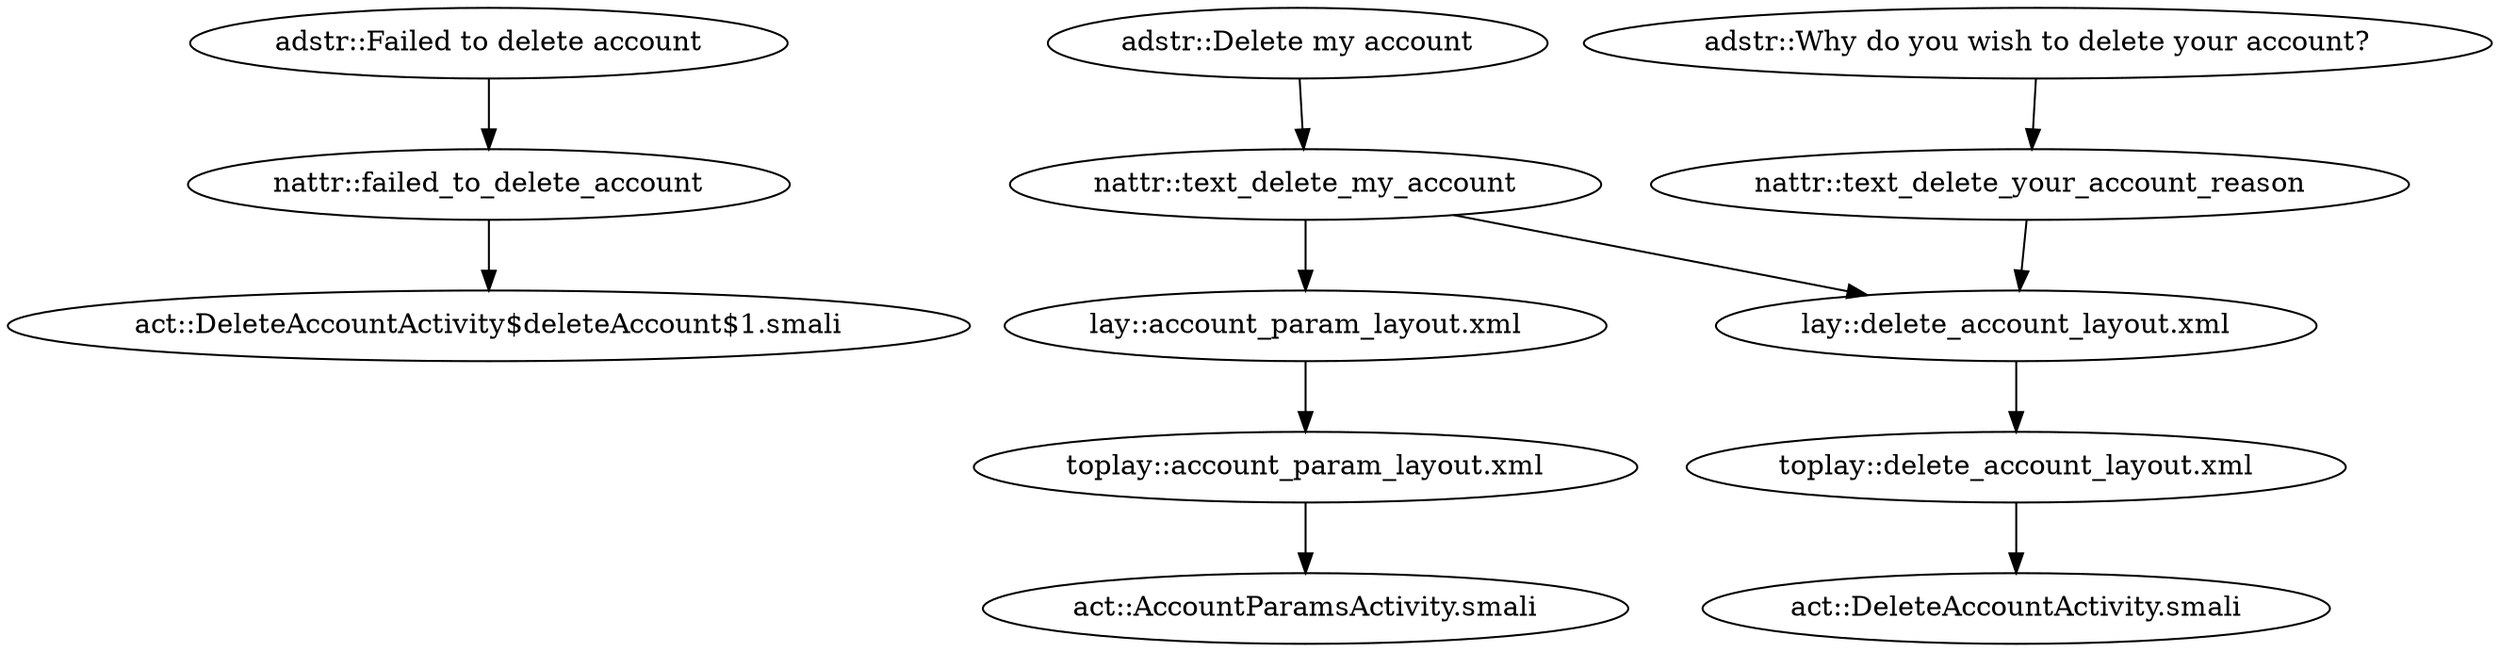 digraph G {
"adstr::Failed to delete account" -> "nattr::failed_to_delete_account"
"adstr::Delete my account" -> "nattr::text_delete_my_account"
"adstr::Why do you wish to delete your account?" -> "nattr::text_delete_your_account_reason"
"nattr::text_delete_my_account" -> "lay::delete_account_layout.xml"
"nattr::text_delete_my_account" -> "lay::account_param_layout.xml"
"nattr::text_delete_your_account_reason" -> "lay::delete_account_layout.xml"
"nattr::failed_to_delete_account" -> "act::DeleteAccountActivity$deleteAccount$1.smali"
"lay::delete_account_layout.xml" -> "toplay::delete_account_layout.xml"
"lay::account_param_layout.xml" -> "toplay::account_param_layout.xml"
"toplay::delete_account_layout.xml" -> "act::DeleteAccountActivity.smali"
"toplay::account_param_layout.xml" -> "act::AccountParamsActivity.smali"
}
